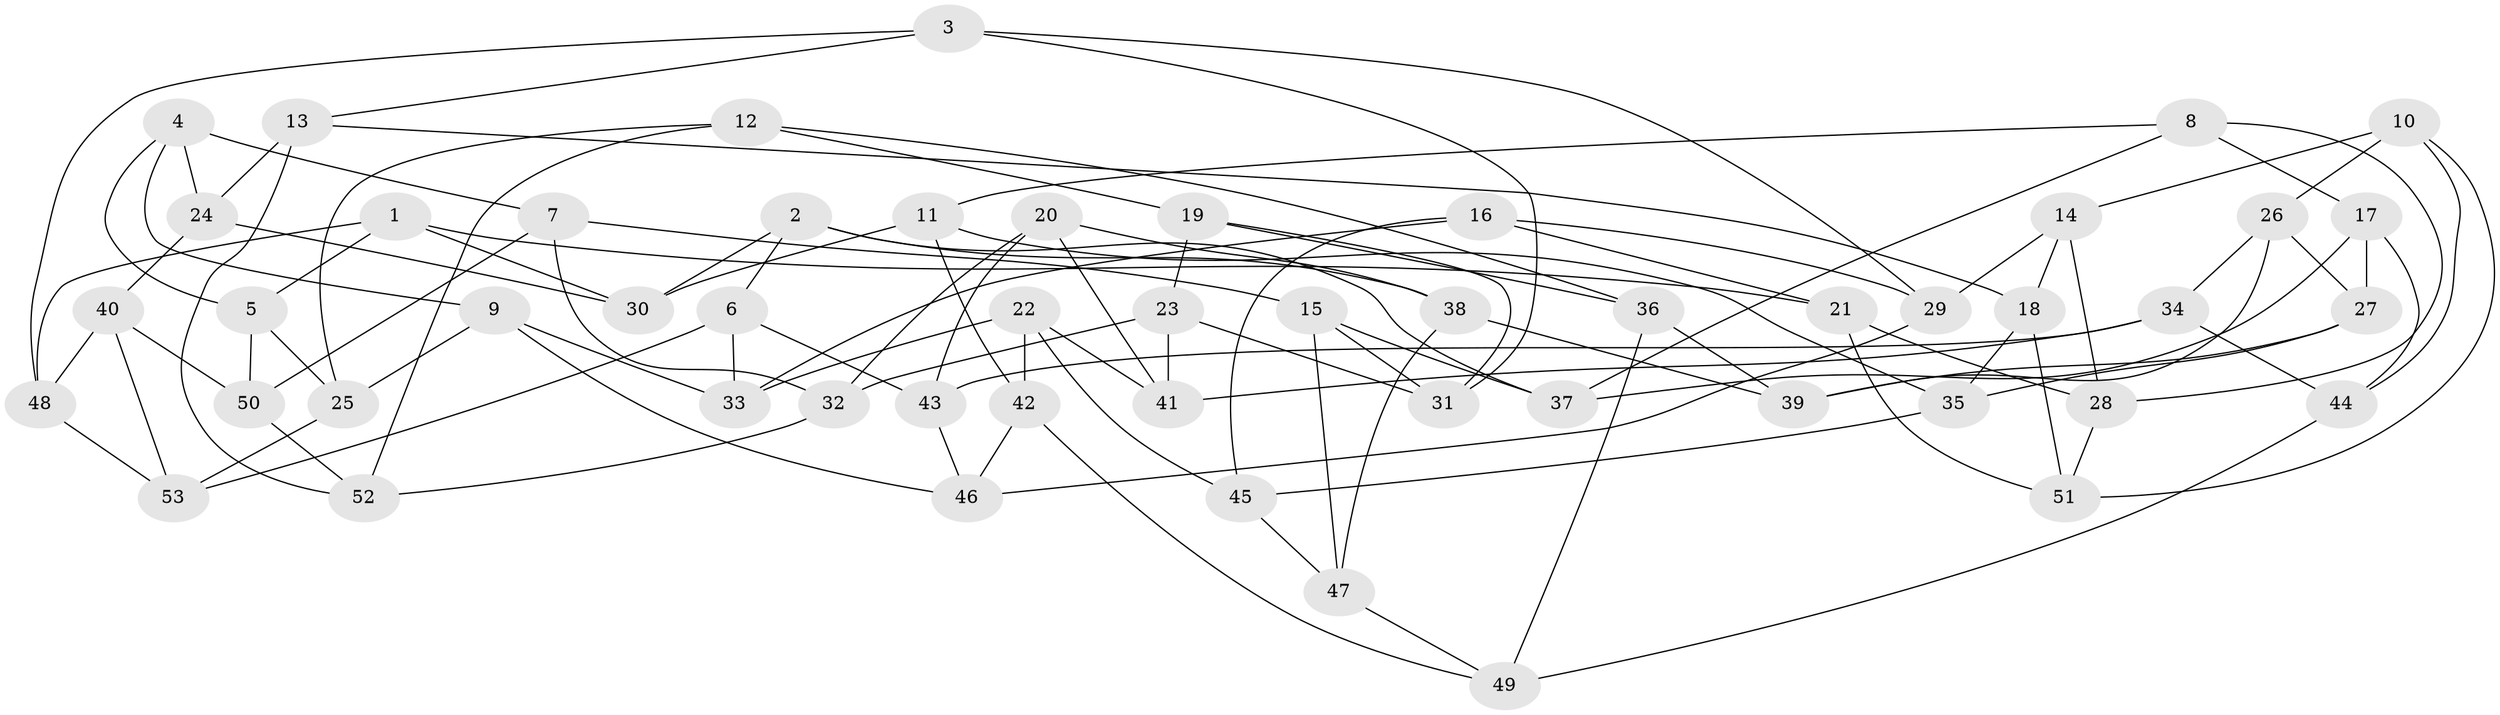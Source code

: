 // Generated by graph-tools (version 1.1) at 2025/16/03/09/25 04:16:32]
// undirected, 53 vertices, 106 edges
graph export_dot {
graph [start="1"]
  node [color=gray90,style=filled];
  1;
  2;
  3;
  4;
  5;
  6;
  7;
  8;
  9;
  10;
  11;
  12;
  13;
  14;
  15;
  16;
  17;
  18;
  19;
  20;
  21;
  22;
  23;
  24;
  25;
  26;
  27;
  28;
  29;
  30;
  31;
  32;
  33;
  34;
  35;
  36;
  37;
  38;
  39;
  40;
  41;
  42;
  43;
  44;
  45;
  46;
  47;
  48;
  49;
  50;
  51;
  52;
  53;
  1 -- 5;
  1 -- 48;
  1 -- 21;
  1 -- 30;
  2 -- 6;
  2 -- 37;
  2 -- 38;
  2 -- 30;
  3 -- 48;
  3 -- 31;
  3 -- 13;
  3 -- 29;
  4 -- 9;
  4 -- 24;
  4 -- 7;
  4 -- 5;
  5 -- 50;
  5 -- 25;
  6 -- 33;
  6 -- 53;
  6 -- 43;
  7 -- 15;
  7 -- 32;
  7 -- 50;
  8 -- 37;
  8 -- 17;
  8 -- 28;
  8 -- 11;
  9 -- 46;
  9 -- 25;
  9 -- 33;
  10 -- 44;
  10 -- 26;
  10 -- 14;
  10 -- 51;
  11 -- 30;
  11 -- 42;
  11 -- 35;
  12 -- 19;
  12 -- 25;
  12 -- 36;
  12 -- 52;
  13 -- 52;
  13 -- 18;
  13 -- 24;
  14 -- 18;
  14 -- 29;
  14 -- 28;
  15 -- 31;
  15 -- 47;
  15 -- 37;
  16 -- 45;
  16 -- 21;
  16 -- 29;
  16 -- 33;
  17 -- 37;
  17 -- 44;
  17 -- 27;
  18 -- 35;
  18 -- 51;
  19 -- 23;
  19 -- 36;
  19 -- 31;
  20 -- 32;
  20 -- 41;
  20 -- 38;
  20 -- 43;
  21 -- 51;
  21 -- 28;
  22 -- 45;
  22 -- 42;
  22 -- 41;
  22 -- 33;
  23 -- 41;
  23 -- 31;
  23 -- 32;
  24 -- 40;
  24 -- 30;
  25 -- 53;
  26 -- 27;
  26 -- 34;
  26 -- 39;
  27 -- 39;
  27 -- 35;
  28 -- 51;
  29 -- 46;
  32 -- 52;
  34 -- 43;
  34 -- 44;
  34 -- 41;
  35 -- 45;
  36 -- 39;
  36 -- 49;
  38 -- 39;
  38 -- 47;
  40 -- 50;
  40 -- 53;
  40 -- 48;
  42 -- 46;
  42 -- 49;
  43 -- 46;
  44 -- 49;
  45 -- 47;
  47 -- 49;
  48 -- 53;
  50 -- 52;
}
